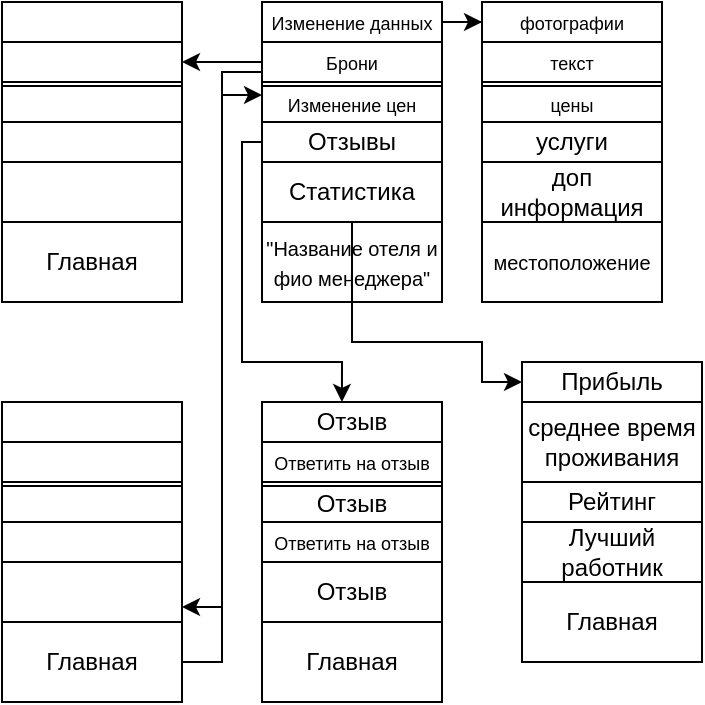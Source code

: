 <mxfile version="22.1.15" type="device">
  <diagram name="Страница — 1" id="xurIpGSSyfO9vN-plm1I">
    <mxGraphModel dx="573" dy="322" grid="1" gridSize="10" guides="1" tooltips="1" connect="1" arrows="1" fold="1" page="1" pageScale="1" pageWidth="583" pageHeight="413" math="0" shadow="0">
      <root>
        <mxCell id="0" />
        <mxCell id="1" parent="0" />
        <mxCell id="m3QkviYhlqNf6il2HSnO-1" value="" style="rounded=0;whiteSpace=wrap;html=1;" parent="1" vertex="1">
          <mxGeometry x="190" y="150" width="90" height="150" as="geometry" />
        </mxCell>
        <mxCell id="m3QkviYhlqNf6il2HSnO-2" value="&lt;font style=&quot;font-size: 10px;&quot;&gt;&quot;Название отеля и фио менеджера&quot;&lt;/font&gt;" style="rounded=0;whiteSpace=wrap;html=1;" parent="1" vertex="1">
          <mxGeometry x="190" y="260" width="90" height="40" as="geometry" />
        </mxCell>
        <mxCell id="m3QkviYhlqNf6il2HSnO-16" style="edgeStyle=orthogonalEdgeStyle;rounded=0;orthogonalLoop=1;jettySize=auto;html=1;entryX=0;entryY=0.5;entryDx=0;entryDy=0;" parent="1" source="m3QkviYhlqNf6il2HSnO-3" target="m3QkviYhlqNf6il2HSnO-11" edge="1">
          <mxGeometry relative="1" as="geometry" />
        </mxCell>
        <mxCell id="m3QkviYhlqNf6il2HSnO-3" value="&lt;font style=&quot;font-size: 9px;&quot;&gt;Изменение данных&lt;/font&gt;" style="rounded=0;whiteSpace=wrap;html=1;" parent="1" vertex="1">
          <mxGeometry x="190" y="150" width="90" height="20" as="geometry" />
        </mxCell>
        <mxCell id="m3QkviYhlqNf6il2HSnO-24" style="edgeStyle=orthogonalEdgeStyle;rounded=0;orthogonalLoop=1;jettySize=auto;html=1;entryX=1;entryY=0.5;entryDx=0;entryDy=0;" parent="1" source="m3QkviYhlqNf6il2HSnO-4" target="m3QkviYhlqNf6il2HSnO-20" edge="1">
          <mxGeometry relative="1" as="geometry" />
        </mxCell>
        <mxCell id="p8IB7G-2oSo4V6yU314W-1" style="edgeStyle=orthogonalEdgeStyle;rounded=0;orthogonalLoop=1;jettySize=auto;html=1;exitX=0;exitY=0.75;exitDx=0;exitDy=0;entryX=1;entryY=0.75;entryDx=0;entryDy=0;" edge="1" parent="1" source="m3QkviYhlqNf6il2HSnO-4" target="m3QkviYhlqNf6il2HSnO-32">
          <mxGeometry relative="1" as="geometry" />
        </mxCell>
        <mxCell id="m3QkviYhlqNf6il2HSnO-4" value="&lt;font style=&quot;font-size: 9px;&quot;&gt;Брони&lt;/font&gt;" style="rounded=0;whiteSpace=wrap;html=1;" parent="1" vertex="1">
          <mxGeometry x="190" y="170" width="90" height="20" as="geometry" />
        </mxCell>
        <mxCell id="m3QkviYhlqNf6il2HSnO-5" value="&lt;font style=&quot;font-size: 9px;&quot;&gt;Изменение цен&lt;/font&gt;" style="rounded=0;whiteSpace=wrap;html=1;" parent="1" vertex="1">
          <mxGeometry x="190" y="192" width="90" height="18" as="geometry" />
        </mxCell>
        <mxCell id="m3QkviYhlqNf6il2HSnO-6" value="Отзывы" style="rounded=0;whiteSpace=wrap;html=1;" parent="1" vertex="1">
          <mxGeometry x="190" y="210" width="90" height="20" as="geometry" />
        </mxCell>
        <mxCell id="m3QkviYhlqNf6il2HSnO-42" style="edgeStyle=orthogonalEdgeStyle;rounded=0;orthogonalLoop=1;jettySize=auto;html=1;" parent="1" source="m3QkviYhlqNf6il2HSnO-8" edge="1">
          <mxGeometry relative="1" as="geometry">
            <mxPoint x="320" y="340" as="targetPoint" />
            <Array as="points">
              <mxPoint x="235" y="320" />
              <mxPoint x="300" y="320" />
            </Array>
          </mxGeometry>
        </mxCell>
        <mxCell id="m3QkviYhlqNf6il2HSnO-8" value="Статистика" style="rounded=0;whiteSpace=wrap;html=1;" parent="1" vertex="1">
          <mxGeometry x="190" y="230" width="90" height="30" as="geometry" />
        </mxCell>
        <mxCell id="m3QkviYhlqNf6il2HSnO-9" value="" style="rounded=0;whiteSpace=wrap;html=1;" parent="1" vertex="1">
          <mxGeometry x="300" y="150" width="90" height="150" as="geometry" />
        </mxCell>
        <mxCell id="m3QkviYhlqNf6il2HSnO-10" value="&lt;span style=&quot;font-size: 10px;&quot;&gt;местоположение&lt;/span&gt;" style="rounded=0;whiteSpace=wrap;html=1;" parent="1" vertex="1">
          <mxGeometry x="300" y="260" width="90" height="40" as="geometry" />
        </mxCell>
        <mxCell id="m3QkviYhlqNf6il2HSnO-11" value="&lt;font style=&quot;font-size: 9px;&quot;&gt;фотографии&lt;/font&gt;" style="rounded=0;whiteSpace=wrap;html=1;" parent="1" vertex="1">
          <mxGeometry x="300" y="150" width="90" height="20" as="geometry" />
        </mxCell>
        <mxCell id="m3QkviYhlqNf6il2HSnO-12" value="&lt;font style=&quot;font-size: 9px;&quot;&gt;текст&lt;/font&gt;" style="rounded=0;whiteSpace=wrap;html=1;" parent="1" vertex="1">
          <mxGeometry x="300" y="170" width="90" height="20" as="geometry" />
        </mxCell>
        <mxCell id="m3QkviYhlqNf6il2HSnO-13" value="&lt;font style=&quot;font-size: 9px;&quot;&gt;цены&lt;/font&gt;" style="rounded=0;whiteSpace=wrap;html=1;" parent="1" vertex="1">
          <mxGeometry x="300" y="192" width="90" height="18" as="geometry" />
        </mxCell>
        <mxCell id="m3QkviYhlqNf6il2HSnO-14" value="услуги" style="rounded=0;whiteSpace=wrap;html=1;" parent="1" vertex="1">
          <mxGeometry x="300" y="210" width="90" height="20" as="geometry" />
        </mxCell>
        <mxCell id="m3QkviYhlqNf6il2HSnO-15" value="доп информация" style="rounded=0;whiteSpace=wrap;html=1;" parent="1" vertex="1">
          <mxGeometry x="300" y="230" width="90" height="30" as="geometry" />
        </mxCell>
        <mxCell id="m3QkviYhlqNf6il2HSnO-17" value="" style="rounded=0;whiteSpace=wrap;html=1;" parent="1" vertex="1">
          <mxGeometry x="60" y="150" width="90" height="150" as="geometry" />
        </mxCell>
        <mxCell id="m3QkviYhlqNf6il2HSnO-18" value="Главная" style="rounded=0;whiteSpace=wrap;html=1;" parent="1" vertex="1">
          <mxGeometry x="60" y="260" width="90" height="40" as="geometry" />
        </mxCell>
        <mxCell id="m3QkviYhlqNf6il2HSnO-19" value="" style="rounded=0;whiteSpace=wrap;html=1;" parent="1" vertex="1">
          <mxGeometry x="60" y="150" width="90" height="20" as="geometry" />
        </mxCell>
        <mxCell id="m3QkviYhlqNf6il2HSnO-20" value="" style="rounded=0;whiteSpace=wrap;html=1;" parent="1" vertex="1">
          <mxGeometry x="60" y="170" width="90" height="20" as="geometry" />
        </mxCell>
        <mxCell id="m3QkviYhlqNf6il2HSnO-21" value="" style="rounded=0;whiteSpace=wrap;html=1;" parent="1" vertex="1">
          <mxGeometry x="60" y="192" width="90" height="18" as="geometry" />
        </mxCell>
        <mxCell id="m3QkviYhlqNf6il2HSnO-22" value="" style="rounded=0;whiteSpace=wrap;html=1;" parent="1" vertex="1">
          <mxGeometry x="60" y="210" width="90" height="20" as="geometry" />
        </mxCell>
        <mxCell id="m3QkviYhlqNf6il2HSnO-23" value="" style="rounded=0;whiteSpace=wrap;html=1;" parent="1" vertex="1">
          <mxGeometry x="60" y="230" width="90" height="30" as="geometry" />
        </mxCell>
        <mxCell id="m3QkviYhlqNf6il2HSnO-26" value="" style="rounded=0;whiteSpace=wrap;html=1;" parent="1" vertex="1">
          <mxGeometry x="60" y="350" width="90" height="150" as="geometry" />
        </mxCell>
        <mxCell id="m3QkviYhlqNf6il2HSnO-33" style="edgeStyle=orthogonalEdgeStyle;rounded=0;orthogonalLoop=1;jettySize=auto;html=1;entryX=0;entryY=0.25;entryDx=0;entryDy=0;" parent="1" source="m3QkviYhlqNf6il2HSnO-27" target="m3QkviYhlqNf6il2HSnO-5" edge="1">
          <mxGeometry relative="1" as="geometry" />
        </mxCell>
        <mxCell id="m3QkviYhlqNf6il2HSnO-27" value="Главная" style="rounded=0;whiteSpace=wrap;html=1;" parent="1" vertex="1">
          <mxGeometry x="60" y="460" width="90" height="40" as="geometry" />
        </mxCell>
        <mxCell id="m3QkviYhlqNf6il2HSnO-28" value="" style="rounded=0;whiteSpace=wrap;html=1;" parent="1" vertex="1">
          <mxGeometry x="60" y="350" width="90" height="20" as="geometry" />
        </mxCell>
        <mxCell id="m3QkviYhlqNf6il2HSnO-29" value="" style="rounded=0;whiteSpace=wrap;html=1;" parent="1" vertex="1">
          <mxGeometry x="60" y="370" width="90" height="20" as="geometry" />
        </mxCell>
        <mxCell id="m3QkviYhlqNf6il2HSnO-30" value="" style="rounded=0;whiteSpace=wrap;html=1;" parent="1" vertex="1">
          <mxGeometry x="60" y="392" width="90" height="18" as="geometry" />
        </mxCell>
        <mxCell id="m3QkviYhlqNf6il2HSnO-31" value="" style="rounded=0;whiteSpace=wrap;html=1;" parent="1" vertex="1">
          <mxGeometry x="60" y="410" width="90" height="20" as="geometry" />
        </mxCell>
        <mxCell id="m3QkviYhlqNf6il2HSnO-32" value="" style="rounded=0;whiteSpace=wrap;html=1;" parent="1" vertex="1">
          <mxGeometry x="60" y="430" width="90" height="30" as="geometry" />
        </mxCell>
        <mxCell id="m3QkviYhlqNf6il2HSnO-34" value="" style="rounded=0;whiteSpace=wrap;html=1;" parent="1" vertex="1">
          <mxGeometry x="190" y="350" width="90" height="150" as="geometry" />
        </mxCell>
        <mxCell id="m3QkviYhlqNf6il2HSnO-35" value="Главная" style="rounded=0;whiteSpace=wrap;html=1;" parent="1" vertex="1">
          <mxGeometry x="190" y="460" width="90" height="40" as="geometry" />
        </mxCell>
        <mxCell id="m3QkviYhlqNf6il2HSnO-36" value="Отзыв" style="rounded=0;whiteSpace=wrap;html=1;" parent="1" vertex="1">
          <mxGeometry x="190" y="350" width="90" height="20" as="geometry" />
        </mxCell>
        <mxCell id="m3QkviYhlqNf6il2HSnO-37" value="&lt;font style=&quot;font-size: 9px;&quot;&gt;Ответить на отзыв&lt;/font&gt;" style="rounded=0;whiteSpace=wrap;html=1;" parent="1" vertex="1">
          <mxGeometry x="190" y="370" width="90" height="20" as="geometry" />
        </mxCell>
        <mxCell id="m3QkviYhlqNf6il2HSnO-38" value="Отзыв" style="rounded=0;whiteSpace=wrap;html=1;" parent="1" vertex="1">
          <mxGeometry x="190" y="392" width="90" height="18" as="geometry" />
        </mxCell>
        <mxCell id="m3QkviYhlqNf6il2HSnO-39" value="&lt;font style=&quot;font-size: 9px;&quot;&gt;Ответить на отзыв&lt;/font&gt;" style="rounded=0;whiteSpace=wrap;html=1;" parent="1" vertex="1">
          <mxGeometry x="190" y="410" width="90" height="20" as="geometry" />
        </mxCell>
        <mxCell id="m3QkviYhlqNf6il2HSnO-40" value="Отзыв" style="rounded=0;whiteSpace=wrap;html=1;" parent="1" vertex="1">
          <mxGeometry x="190" y="430" width="90" height="30" as="geometry" />
        </mxCell>
        <mxCell id="m3QkviYhlqNf6il2HSnO-41" style="edgeStyle=orthogonalEdgeStyle;rounded=0;orthogonalLoop=1;jettySize=auto;html=1;entryX=0.444;entryY=0;entryDx=0;entryDy=0;entryPerimeter=0;" parent="1" source="m3QkviYhlqNf6il2HSnO-6" target="m3QkviYhlqNf6il2HSnO-36" edge="1">
          <mxGeometry relative="1" as="geometry">
            <Array as="points">
              <mxPoint x="180" y="220" />
              <mxPoint x="180" y="330" />
              <mxPoint x="230" y="330" />
            </Array>
          </mxGeometry>
        </mxCell>
        <mxCell id="m3QkviYhlqNf6il2HSnO-43" value="" style="rounded=0;whiteSpace=wrap;html=1;" parent="1" vertex="1">
          <mxGeometry x="320" y="330" width="90" height="150" as="geometry" />
        </mxCell>
        <mxCell id="m3QkviYhlqNf6il2HSnO-44" value="Главная" style="rounded=0;whiteSpace=wrap;html=1;" parent="1" vertex="1">
          <mxGeometry x="320" y="440" width="90" height="40" as="geometry" />
        </mxCell>
        <mxCell id="m3QkviYhlqNf6il2HSnO-45" value="Прибыль" style="rounded=0;whiteSpace=wrap;html=1;" parent="1" vertex="1">
          <mxGeometry x="320" y="330" width="90" height="20" as="geometry" />
        </mxCell>
        <mxCell id="m3QkviYhlqNf6il2HSnO-46" value="среднее время проживания" style="rounded=0;whiteSpace=wrap;html=1;" parent="1" vertex="1">
          <mxGeometry x="320" y="350" width="90" height="40" as="geometry" />
        </mxCell>
        <mxCell id="m3QkviYhlqNf6il2HSnO-48" value="Рейтинг" style="rounded=0;whiteSpace=wrap;html=1;" parent="1" vertex="1">
          <mxGeometry x="320" y="390" width="90" height="20" as="geometry" />
        </mxCell>
        <mxCell id="m3QkviYhlqNf6il2HSnO-49" value="Лучший работник" style="rounded=0;whiteSpace=wrap;html=1;" parent="1" vertex="1">
          <mxGeometry x="320" y="410" width="90" height="30" as="geometry" />
        </mxCell>
      </root>
    </mxGraphModel>
  </diagram>
</mxfile>

